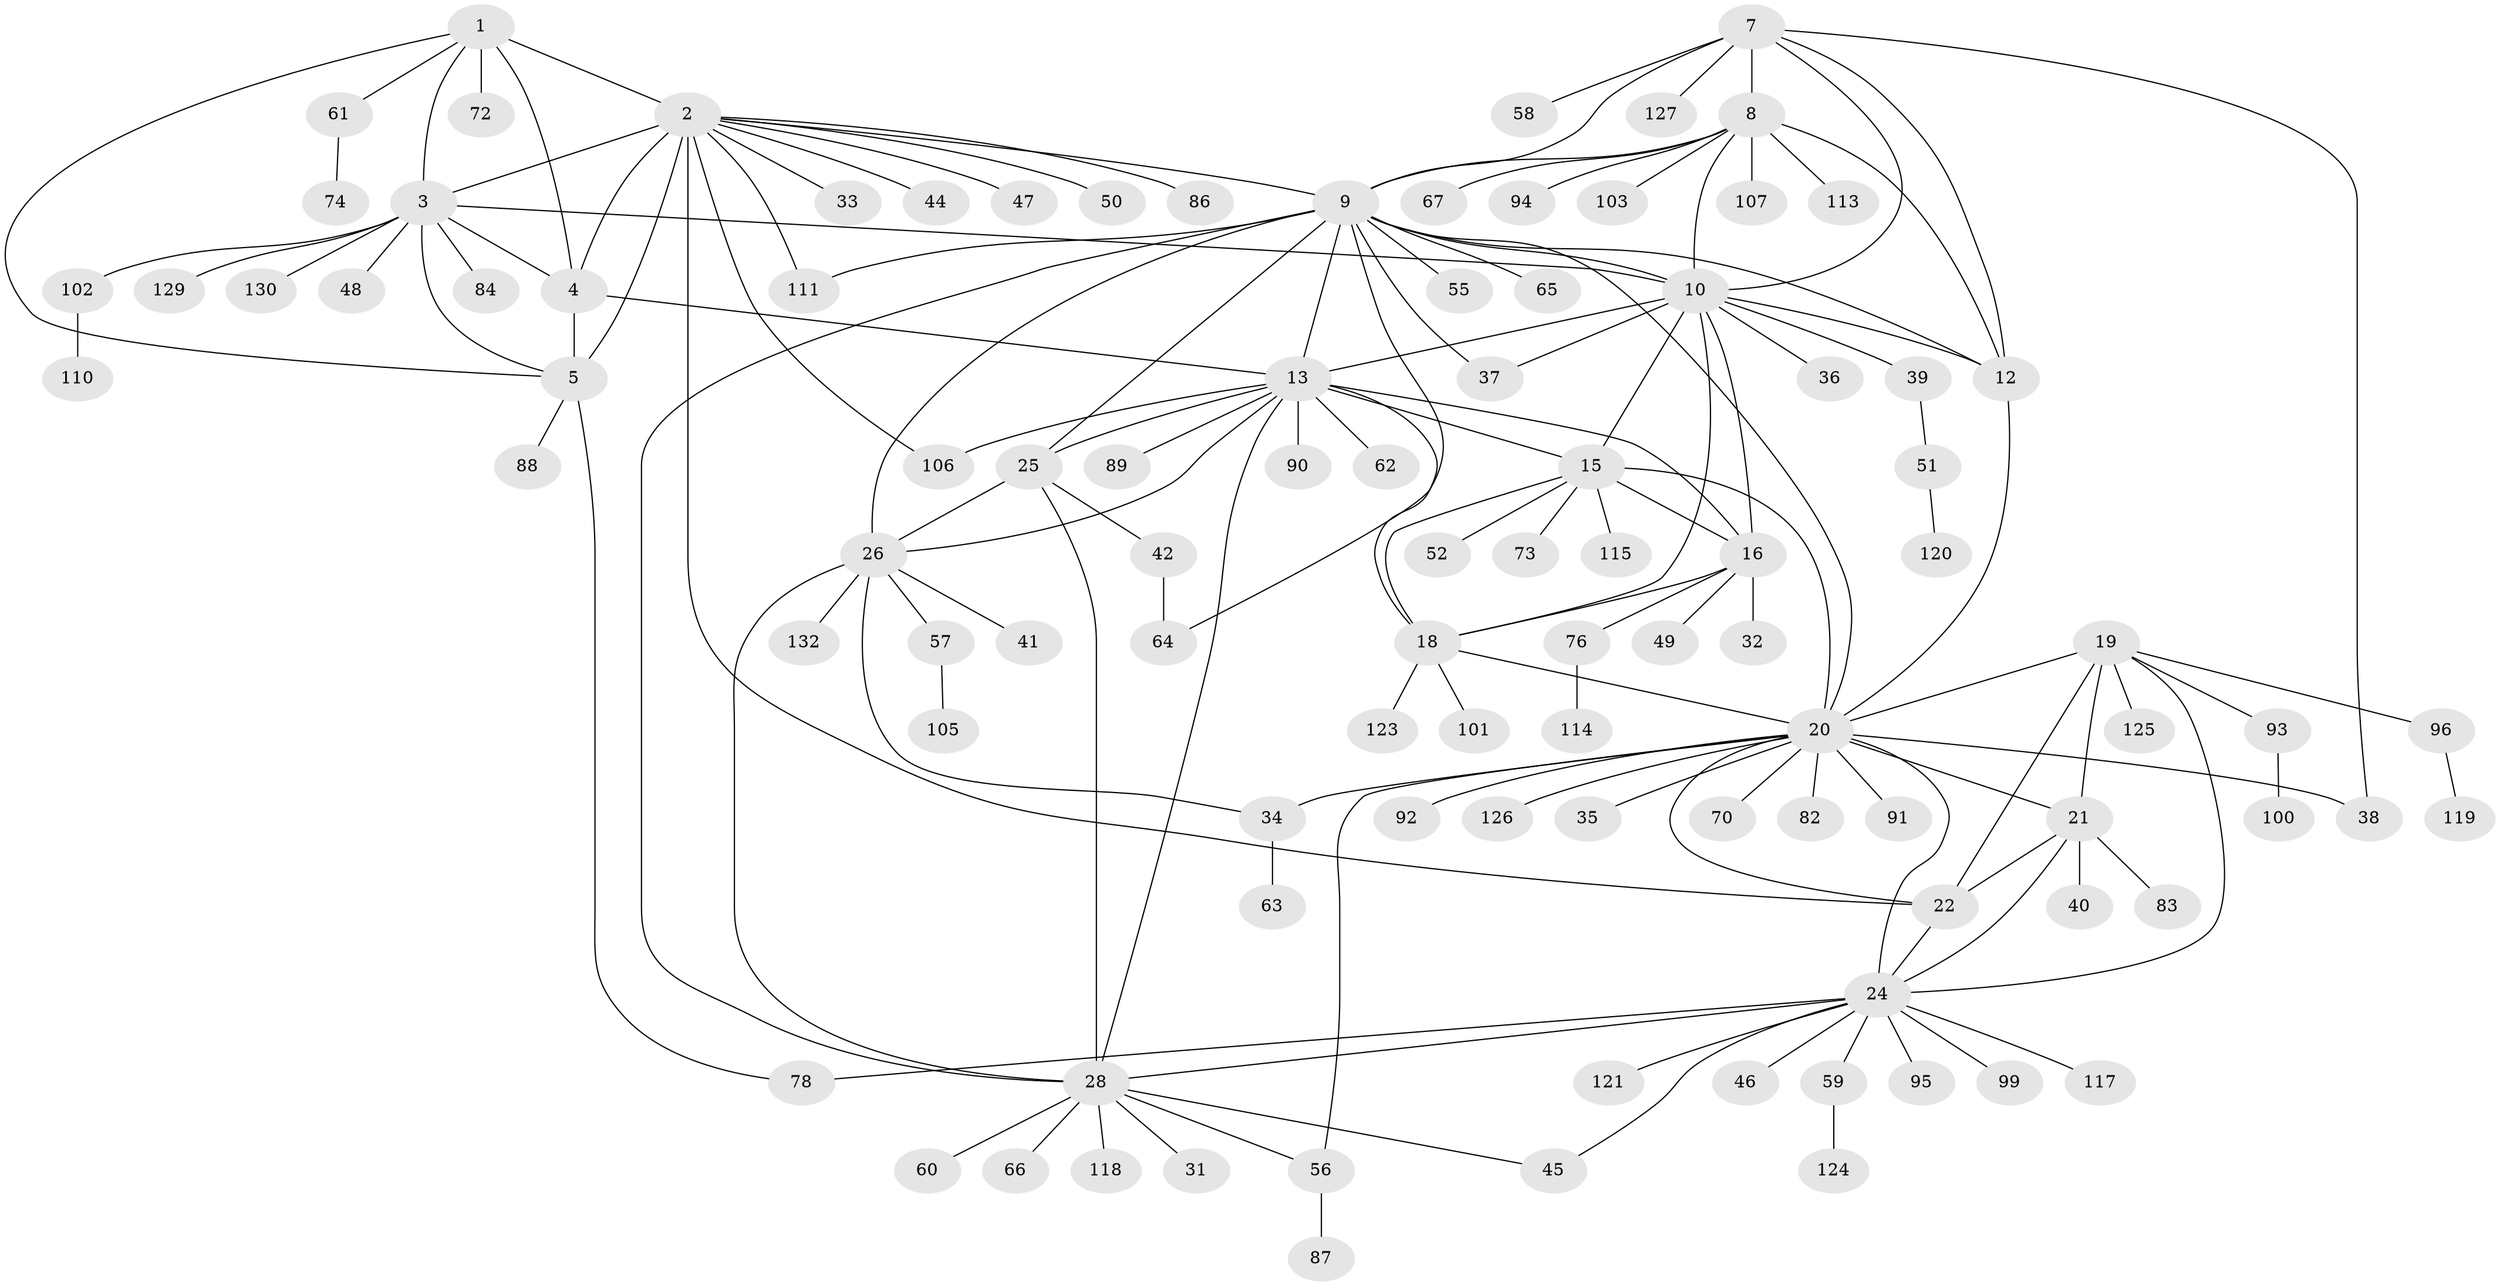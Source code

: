 // original degree distribution, {8: 0.03787878787878788, 7: 0.045454545454545456, 11: 0.015151515151515152, 6: 0.03787878787878788, 12: 0.015151515151515152, 10: 0.015151515151515152, 9: 0.03787878787878788, 16: 0.007575757575757576, 14: 0.007575757575757576, 5: 0.007575757575757576, 1: 0.553030303030303, 3: 0.05303030303030303, 2: 0.16666666666666666}
// Generated by graph-tools (version 1.1) at 2025/42/03/06/25 10:42:07]
// undirected, 102 vertices, 148 edges
graph export_dot {
graph [start="1"]
  node [color=gray90,style=filled];
  1 [super="+98"];
  2 [super="+6"];
  3 [super="+79"];
  4;
  5 [super="+54"];
  7 [super="+11"];
  8 [super="+97"];
  9 [super="+30"];
  10 [super="+14"];
  12 [super="+104"];
  13 [super="+27"];
  15 [super="+17"];
  16 [super="+128"];
  18 [super="+75"];
  19 [super="+77"];
  20 [super="+23"];
  21;
  22;
  24 [super="+122"];
  25 [super="+131"];
  26 [super="+81"];
  28 [super="+29"];
  31;
  32;
  33;
  34 [super="+53"];
  35;
  36;
  37;
  38;
  39 [super="+43"];
  40;
  41;
  42;
  44;
  45 [super="+85"];
  46;
  47;
  48;
  49;
  50;
  51 [super="+109"];
  52;
  55;
  56 [super="+69"];
  57;
  58 [super="+112"];
  59 [super="+80"];
  60;
  61;
  62;
  63;
  64 [super="+71"];
  65;
  66;
  67 [super="+68"];
  70;
  72;
  73;
  74;
  76;
  78;
  82;
  83;
  84;
  86;
  87;
  88;
  89;
  90;
  91;
  92;
  93;
  94;
  95;
  96;
  99;
  100;
  101;
  102 [super="+108"];
  103;
  105;
  106;
  107 [super="+116"];
  110;
  111;
  113;
  114;
  115;
  117;
  118;
  119;
  120;
  121;
  123;
  124;
  125;
  126;
  127;
  129;
  130;
  132;
  1 -- 2 [weight=2];
  1 -- 3;
  1 -- 4;
  1 -- 5;
  1 -- 61;
  1 -- 72;
  2 -- 3 [weight=2];
  2 -- 4 [weight=2];
  2 -- 5 [weight=2];
  2 -- 9;
  2 -- 47;
  2 -- 33;
  2 -- 106;
  2 -- 44;
  2 -- 111;
  2 -- 50;
  2 -- 22;
  2 -- 86;
  3 -- 4;
  3 -- 5;
  3 -- 48;
  3 -- 84;
  3 -- 102;
  3 -- 129;
  3 -- 10;
  3 -- 130;
  4 -- 5;
  4 -- 13;
  5 -- 78;
  5 -- 88;
  7 -- 8 [weight=2];
  7 -- 9 [weight=2];
  7 -- 10 [weight=2];
  7 -- 12 [weight=2];
  7 -- 127;
  7 -- 58;
  7 -- 38;
  8 -- 9;
  8 -- 10;
  8 -- 12;
  8 -- 67;
  8 -- 94;
  8 -- 103;
  8 -- 107;
  8 -- 113;
  9 -- 10;
  9 -- 12;
  9 -- 20;
  9 -- 37;
  9 -- 64;
  9 -- 65;
  9 -- 55;
  9 -- 26;
  9 -- 28 [weight=2];
  9 -- 13;
  9 -- 25;
  9 -- 111;
  10 -- 12;
  10 -- 39;
  10 -- 36;
  10 -- 37;
  10 -- 13;
  10 -- 15 [weight=2];
  10 -- 16;
  10 -- 18;
  12 -- 20;
  13 -- 15 [weight=2];
  13 -- 16;
  13 -- 18;
  13 -- 89;
  13 -- 90;
  13 -- 106;
  13 -- 25;
  13 -- 26;
  13 -- 28 [weight=2];
  13 -- 62;
  15 -- 16 [weight=2];
  15 -- 18 [weight=2];
  15 -- 52;
  15 -- 73;
  15 -- 115;
  15 -- 20;
  16 -- 18;
  16 -- 32;
  16 -- 49;
  16 -- 76;
  18 -- 101;
  18 -- 123;
  18 -- 20;
  19 -- 20 [weight=2];
  19 -- 21;
  19 -- 22;
  19 -- 24;
  19 -- 93;
  19 -- 96;
  19 -- 125;
  20 -- 21 [weight=2];
  20 -- 22 [weight=2];
  20 -- 24 [weight=2];
  20 -- 35;
  20 -- 38;
  20 -- 70;
  20 -- 92;
  20 -- 126;
  20 -- 82;
  20 -- 91;
  20 -- 56;
  20 -- 34;
  21 -- 22;
  21 -- 24;
  21 -- 40;
  21 -- 83;
  22 -- 24;
  24 -- 28;
  24 -- 45;
  24 -- 46;
  24 -- 59;
  24 -- 95;
  24 -- 99;
  24 -- 117;
  24 -- 121;
  24 -- 78;
  25 -- 26;
  25 -- 28 [weight=2];
  25 -- 42;
  26 -- 28 [weight=2];
  26 -- 34;
  26 -- 41;
  26 -- 57;
  26 -- 132;
  28 -- 31;
  28 -- 45;
  28 -- 56;
  28 -- 60;
  28 -- 66;
  28 -- 118;
  34 -- 63;
  39 -- 51;
  42 -- 64;
  51 -- 120;
  56 -- 87;
  57 -- 105;
  59 -- 124;
  61 -- 74;
  76 -- 114;
  93 -- 100;
  96 -- 119;
  102 -- 110;
}
